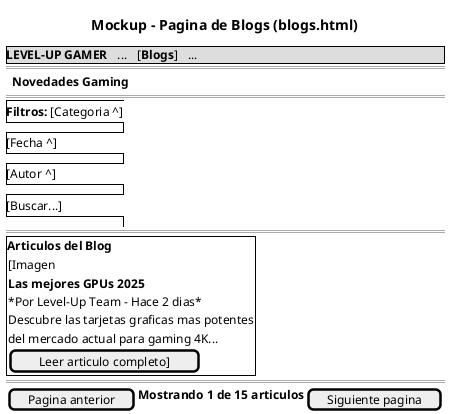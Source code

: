 @startsalt mockup-blogs
title Mockup - Pagina de Blogs (blogs.html)

{
  {* **LEVEL-UP GAMER** | ... | [**Blogs**] | ... }
  ==
  { . | **Novedades Gaming** | . }
  ==
  {/ 
    **Filtros:** [Categoria ^] | [Fecha ^] | [Autor ^] | [Buscar...]
  }
  ==
  {+
    **Articulos del Blog**
    
    {
      [Imagen
       **Las mejores GPUs 2025**
       *Por Level-Up Team - Hace 2 dias*
       Descubre las tarjetas graficas mas potentes 
       del mercado actual para gaming 4K...
       [Leer articulo completo]]
    }
  }
  ==
  { [Pagina anterior] | **Mostrando 1 de 15 articulos** | [Siguiente pagina] }
}

@endsalt